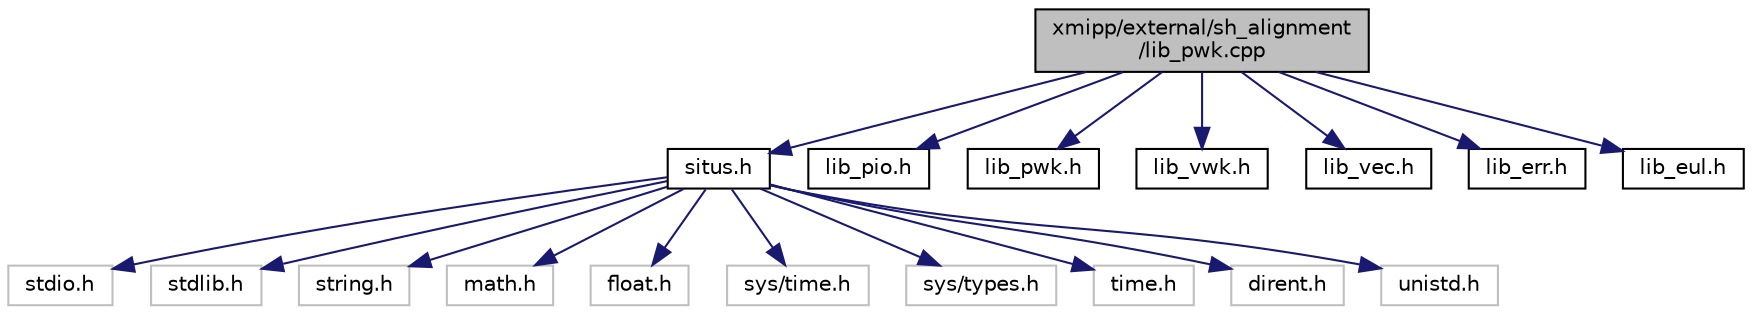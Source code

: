 digraph "xmipp/external/sh_alignment/lib_pwk.cpp"
{
  edge [fontname="Helvetica",fontsize="10",labelfontname="Helvetica",labelfontsize="10"];
  node [fontname="Helvetica",fontsize="10",shape=record];
  Node0 [label="xmipp/external/sh_alignment\l/lib_pwk.cpp",height=0.2,width=0.4,color="black", fillcolor="grey75", style="filled", fontcolor="black"];
  Node0 -> Node1 [color="midnightblue",fontsize="10",style="solid",fontname="Helvetica"];
  Node1 [label="situs.h",height=0.2,width=0.4,color="black", fillcolor="white", style="filled",URL="$situs_8h.html"];
  Node1 -> Node2 [color="midnightblue",fontsize="10",style="solid",fontname="Helvetica"];
  Node2 [label="stdio.h",height=0.2,width=0.4,color="grey75", fillcolor="white", style="filled"];
  Node1 -> Node3 [color="midnightblue",fontsize="10",style="solid",fontname="Helvetica"];
  Node3 [label="stdlib.h",height=0.2,width=0.4,color="grey75", fillcolor="white", style="filled"];
  Node1 -> Node4 [color="midnightblue",fontsize="10",style="solid",fontname="Helvetica"];
  Node4 [label="string.h",height=0.2,width=0.4,color="grey75", fillcolor="white", style="filled"];
  Node1 -> Node5 [color="midnightblue",fontsize="10",style="solid",fontname="Helvetica"];
  Node5 [label="math.h",height=0.2,width=0.4,color="grey75", fillcolor="white", style="filled"];
  Node1 -> Node6 [color="midnightblue",fontsize="10",style="solid",fontname="Helvetica"];
  Node6 [label="float.h",height=0.2,width=0.4,color="grey75", fillcolor="white", style="filled"];
  Node1 -> Node7 [color="midnightblue",fontsize="10",style="solid",fontname="Helvetica"];
  Node7 [label="sys/time.h",height=0.2,width=0.4,color="grey75", fillcolor="white", style="filled"];
  Node1 -> Node8 [color="midnightblue",fontsize="10",style="solid",fontname="Helvetica"];
  Node8 [label="sys/types.h",height=0.2,width=0.4,color="grey75", fillcolor="white", style="filled"];
  Node1 -> Node9 [color="midnightblue",fontsize="10",style="solid",fontname="Helvetica"];
  Node9 [label="time.h",height=0.2,width=0.4,color="grey75", fillcolor="white", style="filled"];
  Node1 -> Node10 [color="midnightblue",fontsize="10",style="solid",fontname="Helvetica"];
  Node10 [label="dirent.h",height=0.2,width=0.4,color="grey75", fillcolor="white", style="filled"];
  Node1 -> Node11 [color="midnightblue",fontsize="10",style="solid",fontname="Helvetica"];
  Node11 [label="unistd.h",height=0.2,width=0.4,color="grey75", fillcolor="white", style="filled"];
  Node0 -> Node12 [color="midnightblue",fontsize="10",style="solid",fontname="Helvetica"];
  Node12 [label="lib_pio.h",height=0.2,width=0.4,color="black", fillcolor="white", style="filled",URL="$lib__pio_8h.html"];
  Node0 -> Node13 [color="midnightblue",fontsize="10",style="solid",fontname="Helvetica"];
  Node13 [label="lib_pwk.h",height=0.2,width=0.4,color="black", fillcolor="white", style="filled",URL="$lib__pwk_8h.html"];
  Node0 -> Node14 [color="midnightblue",fontsize="10",style="solid",fontname="Helvetica"];
  Node14 [label="lib_vwk.h",height=0.2,width=0.4,color="black", fillcolor="white", style="filled",URL="$lib__vwk_8h.html"];
  Node0 -> Node15 [color="midnightblue",fontsize="10",style="solid",fontname="Helvetica"];
  Node15 [label="lib_vec.h",height=0.2,width=0.4,color="black", fillcolor="white", style="filled",URL="$lib__vec_8h.html"];
  Node0 -> Node16 [color="midnightblue",fontsize="10",style="solid",fontname="Helvetica"];
  Node16 [label="lib_err.h",height=0.2,width=0.4,color="black", fillcolor="white", style="filled",URL="$lib__err_8h.html"];
  Node0 -> Node17 [color="midnightblue",fontsize="10",style="solid",fontname="Helvetica"];
  Node17 [label="lib_eul.h",height=0.2,width=0.4,color="black", fillcolor="white", style="filled",URL="$lib__eul_8h.html"];
}
